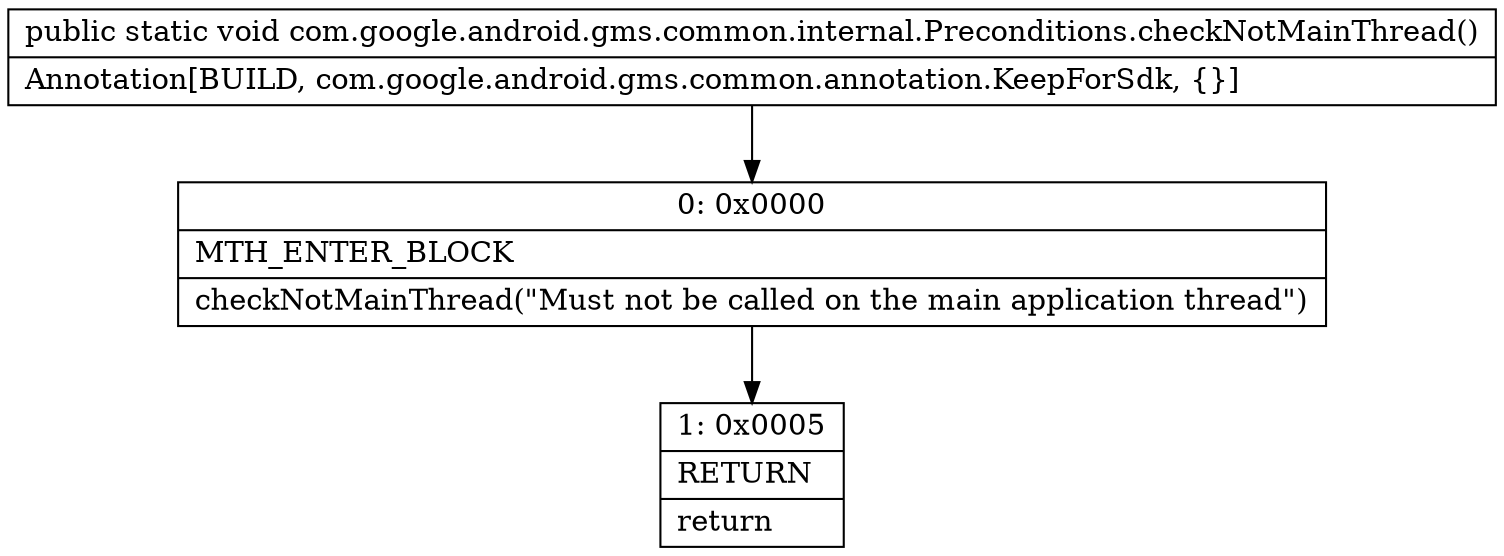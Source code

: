 digraph "CFG forcom.google.android.gms.common.internal.Preconditions.checkNotMainThread()V" {
Node_0 [shape=record,label="{0\:\ 0x0000|MTH_ENTER_BLOCK\l|checkNotMainThread(\"Must not be called on the main application thread\")\l}"];
Node_1 [shape=record,label="{1\:\ 0x0005|RETURN\l|return\l}"];
MethodNode[shape=record,label="{public static void com.google.android.gms.common.internal.Preconditions.checkNotMainThread()  | Annotation[BUILD, com.google.android.gms.common.annotation.KeepForSdk, \{\}]\l}"];
MethodNode -> Node_0;
Node_0 -> Node_1;
}


